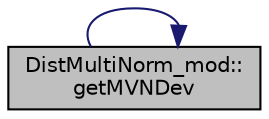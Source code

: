 digraph "DistMultiNorm_mod::getMVNDev"
{
 // LATEX_PDF_SIZE
  edge [fontname="Helvetica",fontsize="10",labelfontname="Helvetica",labelfontsize="10"];
  node [fontname="Helvetica",fontsize="10",shape=record];
  rankdir="LR";
  Node1 [label="DistMultiNorm_mod::\lgetMVNDev",height=0.2,width=0.4,color="black", fillcolor="grey75", style="filled", fontcolor="black",tooltip="Amir Shahmoradi, March 22, 2012, 2:21 PM, Institute for Fusion Studies, University of Texas at Austin..."];
  Node1 -> Node1 [color="midnightblue",fontsize="10",style="solid",fontname="Helvetica"];
}
